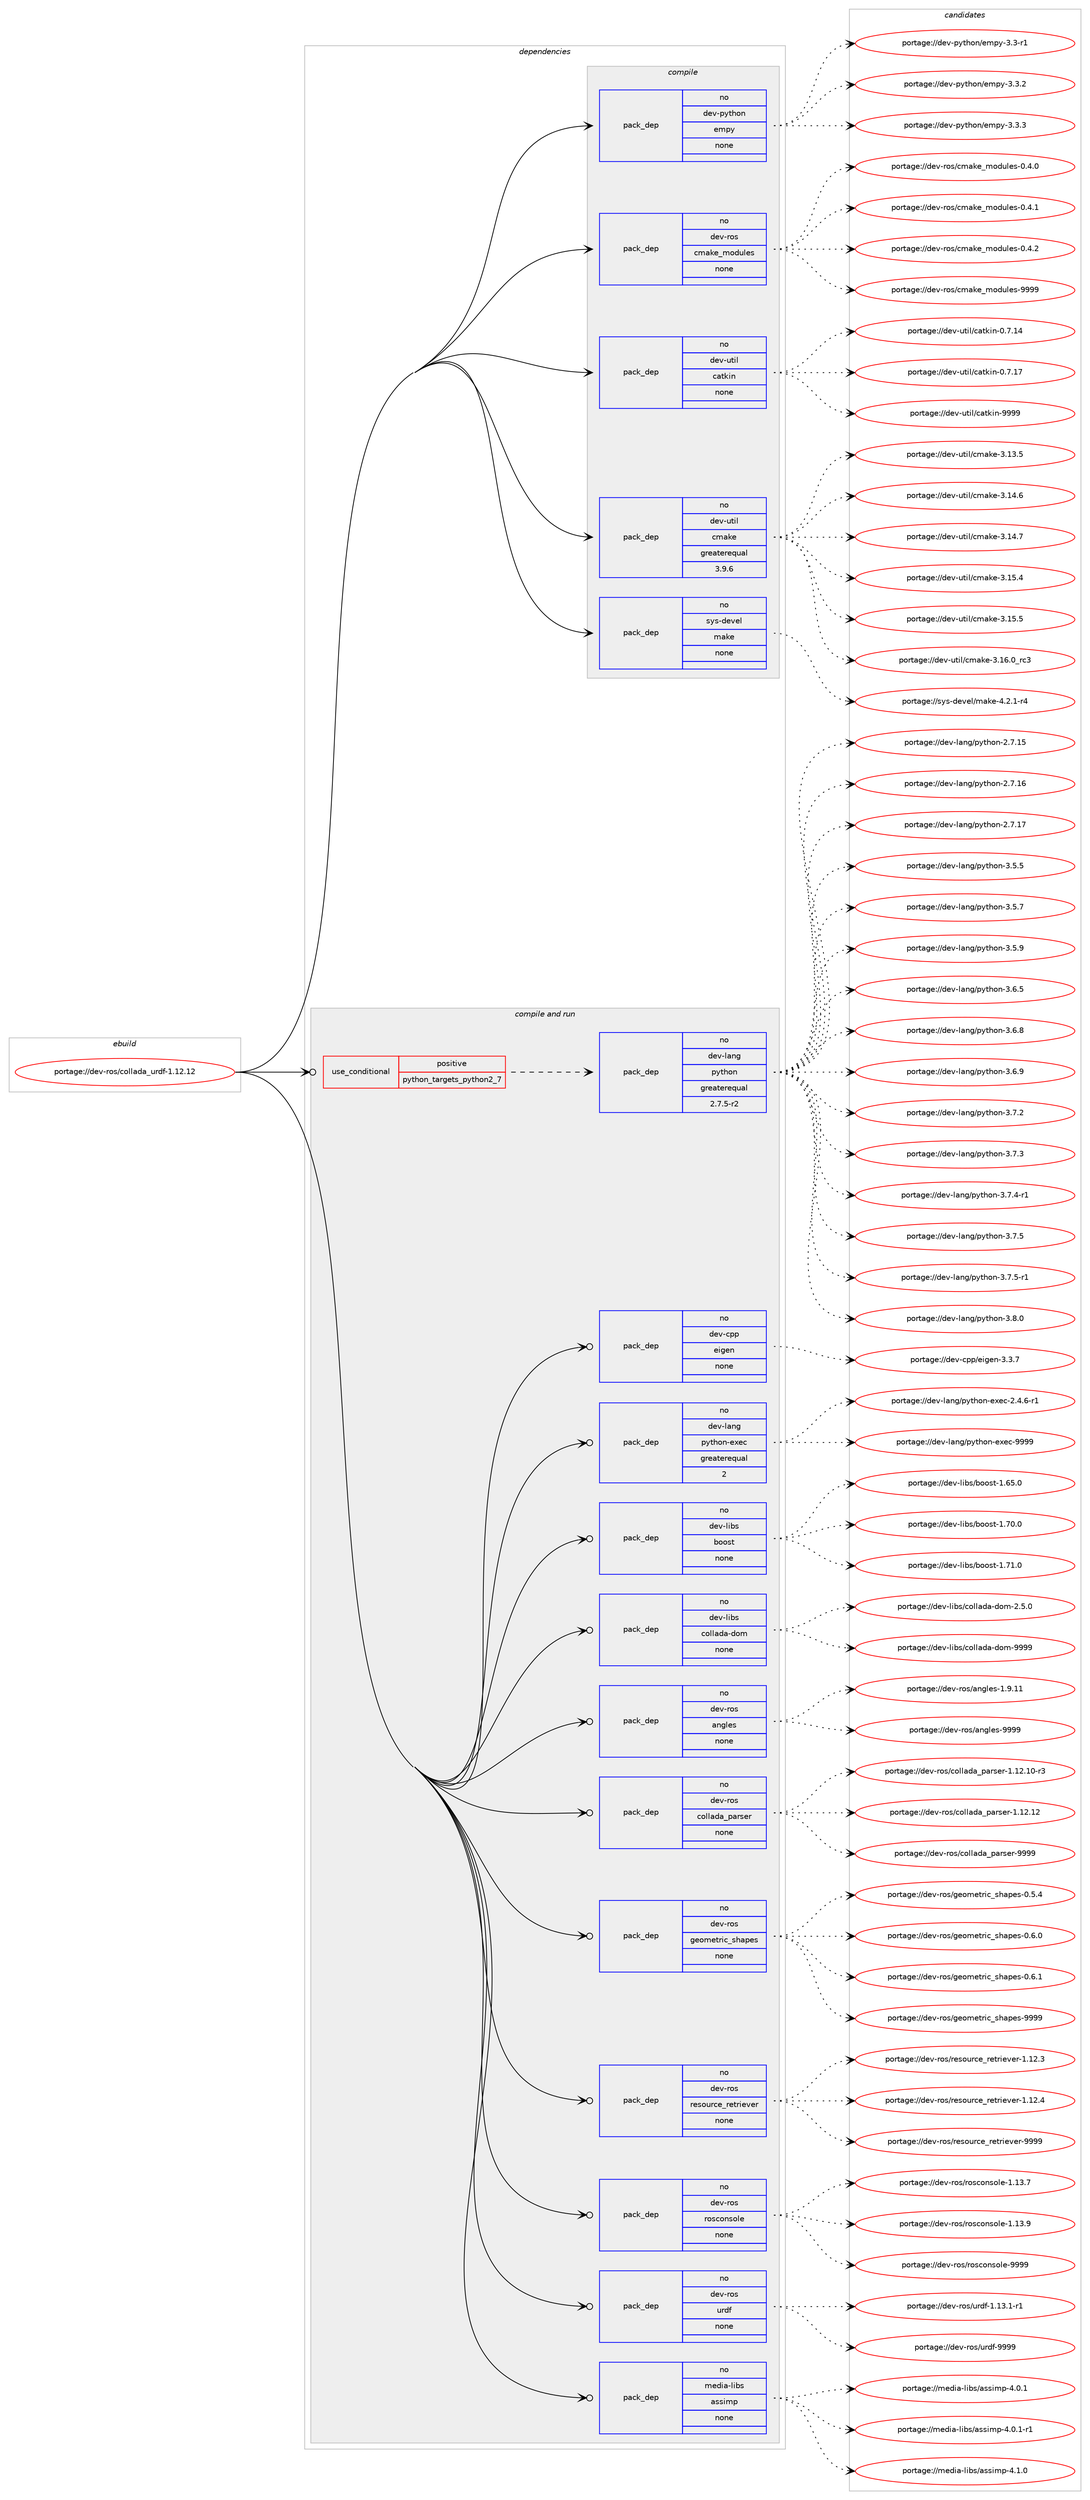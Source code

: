 digraph prolog {

# *************
# Graph options
# *************

newrank=true;
concentrate=true;
compound=true;
graph [rankdir=LR,fontname=Helvetica,fontsize=10,ranksep=1.5];#, ranksep=2.5, nodesep=0.2];
edge  [arrowhead=vee];
node  [fontname=Helvetica,fontsize=10];

# **********
# The ebuild
# **********

subgraph cluster_leftcol {
color=gray;
rank=same;
label=<<i>ebuild</i>>;
id [label="portage://dev-ros/collada_urdf-1.12.12", color=red, width=4, href="../dev-ros/collada_urdf-1.12.12.svg"];
}

# ****************
# The dependencies
# ****************

subgraph cluster_midcol {
color=gray;
label=<<i>dependencies</i>>;
subgraph cluster_compile {
fillcolor="#eeeeee";
style=filled;
label=<<i>compile</i>>;
subgraph pack139118 {
dependency184732 [label=<<TABLE BORDER="0" CELLBORDER="1" CELLSPACING="0" CELLPADDING="4" WIDTH="220"><TR><TD ROWSPAN="6" CELLPADDING="30">pack_dep</TD></TR><TR><TD WIDTH="110">no</TD></TR><TR><TD>dev-python</TD></TR><TR><TD>empy</TD></TR><TR><TD>none</TD></TR><TR><TD></TD></TR></TABLE>>, shape=none, color=blue];
}
id:e -> dependency184732:w [weight=20,style="solid",arrowhead="vee"];
subgraph pack139119 {
dependency184733 [label=<<TABLE BORDER="0" CELLBORDER="1" CELLSPACING="0" CELLPADDING="4" WIDTH="220"><TR><TD ROWSPAN="6" CELLPADDING="30">pack_dep</TD></TR><TR><TD WIDTH="110">no</TD></TR><TR><TD>dev-ros</TD></TR><TR><TD>cmake_modules</TD></TR><TR><TD>none</TD></TR><TR><TD></TD></TR></TABLE>>, shape=none, color=blue];
}
id:e -> dependency184733:w [weight=20,style="solid",arrowhead="vee"];
subgraph pack139120 {
dependency184734 [label=<<TABLE BORDER="0" CELLBORDER="1" CELLSPACING="0" CELLPADDING="4" WIDTH="220"><TR><TD ROWSPAN="6" CELLPADDING="30">pack_dep</TD></TR><TR><TD WIDTH="110">no</TD></TR><TR><TD>dev-util</TD></TR><TR><TD>catkin</TD></TR><TR><TD>none</TD></TR><TR><TD></TD></TR></TABLE>>, shape=none, color=blue];
}
id:e -> dependency184734:w [weight=20,style="solid",arrowhead="vee"];
subgraph pack139121 {
dependency184735 [label=<<TABLE BORDER="0" CELLBORDER="1" CELLSPACING="0" CELLPADDING="4" WIDTH="220"><TR><TD ROWSPAN="6" CELLPADDING="30">pack_dep</TD></TR><TR><TD WIDTH="110">no</TD></TR><TR><TD>dev-util</TD></TR><TR><TD>cmake</TD></TR><TR><TD>greaterequal</TD></TR><TR><TD>3.9.6</TD></TR></TABLE>>, shape=none, color=blue];
}
id:e -> dependency184735:w [weight=20,style="solid",arrowhead="vee"];
subgraph pack139122 {
dependency184736 [label=<<TABLE BORDER="0" CELLBORDER="1" CELLSPACING="0" CELLPADDING="4" WIDTH="220"><TR><TD ROWSPAN="6" CELLPADDING="30">pack_dep</TD></TR><TR><TD WIDTH="110">no</TD></TR><TR><TD>sys-devel</TD></TR><TR><TD>make</TD></TR><TR><TD>none</TD></TR><TR><TD></TD></TR></TABLE>>, shape=none, color=blue];
}
id:e -> dependency184736:w [weight=20,style="solid",arrowhead="vee"];
}
subgraph cluster_compileandrun {
fillcolor="#eeeeee";
style=filled;
label=<<i>compile and run</i>>;
subgraph cond42184 {
dependency184737 [label=<<TABLE BORDER="0" CELLBORDER="1" CELLSPACING="0" CELLPADDING="4"><TR><TD ROWSPAN="3" CELLPADDING="10">use_conditional</TD></TR><TR><TD>positive</TD></TR><TR><TD>python_targets_python2_7</TD></TR></TABLE>>, shape=none, color=red];
subgraph pack139123 {
dependency184738 [label=<<TABLE BORDER="0" CELLBORDER="1" CELLSPACING="0" CELLPADDING="4" WIDTH="220"><TR><TD ROWSPAN="6" CELLPADDING="30">pack_dep</TD></TR><TR><TD WIDTH="110">no</TD></TR><TR><TD>dev-lang</TD></TR><TR><TD>python</TD></TR><TR><TD>greaterequal</TD></TR><TR><TD>2.7.5-r2</TD></TR></TABLE>>, shape=none, color=blue];
}
dependency184737:e -> dependency184738:w [weight=20,style="dashed",arrowhead="vee"];
}
id:e -> dependency184737:w [weight=20,style="solid",arrowhead="odotvee"];
subgraph pack139124 {
dependency184739 [label=<<TABLE BORDER="0" CELLBORDER="1" CELLSPACING="0" CELLPADDING="4" WIDTH="220"><TR><TD ROWSPAN="6" CELLPADDING="30">pack_dep</TD></TR><TR><TD WIDTH="110">no</TD></TR><TR><TD>dev-cpp</TD></TR><TR><TD>eigen</TD></TR><TR><TD>none</TD></TR><TR><TD></TD></TR></TABLE>>, shape=none, color=blue];
}
id:e -> dependency184739:w [weight=20,style="solid",arrowhead="odotvee"];
subgraph pack139125 {
dependency184740 [label=<<TABLE BORDER="0" CELLBORDER="1" CELLSPACING="0" CELLPADDING="4" WIDTH="220"><TR><TD ROWSPAN="6" CELLPADDING="30">pack_dep</TD></TR><TR><TD WIDTH="110">no</TD></TR><TR><TD>dev-lang</TD></TR><TR><TD>python-exec</TD></TR><TR><TD>greaterequal</TD></TR><TR><TD>2</TD></TR></TABLE>>, shape=none, color=blue];
}
id:e -> dependency184740:w [weight=20,style="solid",arrowhead="odotvee"];
subgraph pack139126 {
dependency184741 [label=<<TABLE BORDER="0" CELLBORDER="1" CELLSPACING="0" CELLPADDING="4" WIDTH="220"><TR><TD ROWSPAN="6" CELLPADDING="30">pack_dep</TD></TR><TR><TD WIDTH="110">no</TD></TR><TR><TD>dev-libs</TD></TR><TR><TD>boost</TD></TR><TR><TD>none</TD></TR><TR><TD></TD></TR></TABLE>>, shape=none, color=blue];
}
id:e -> dependency184741:w [weight=20,style="solid",arrowhead="odotvee"];
subgraph pack139127 {
dependency184742 [label=<<TABLE BORDER="0" CELLBORDER="1" CELLSPACING="0" CELLPADDING="4" WIDTH="220"><TR><TD ROWSPAN="6" CELLPADDING="30">pack_dep</TD></TR><TR><TD WIDTH="110">no</TD></TR><TR><TD>dev-libs</TD></TR><TR><TD>collada-dom</TD></TR><TR><TD>none</TD></TR><TR><TD></TD></TR></TABLE>>, shape=none, color=blue];
}
id:e -> dependency184742:w [weight=20,style="solid",arrowhead="odotvee"];
subgraph pack139128 {
dependency184743 [label=<<TABLE BORDER="0" CELLBORDER="1" CELLSPACING="0" CELLPADDING="4" WIDTH="220"><TR><TD ROWSPAN="6" CELLPADDING="30">pack_dep</TD></TR><TR><TD WIDTH="110">no</TD></TR><TR><TD>dev-ros</TD></TR><TR><TD>angles</TD></TR><TR><TD>none</TD></TR><TR><TD></TD></TR></TABLE>>, shape=none, color=blue];
}
id:e -> dependency184743:w [weight=20,style="solid",arrowhead="odotvee"];
subgraph pack139129 {
dependency184744 [label=<<TABLE BORDER="0" CELLBORDER="1" CELLSPACING="0" CELLPADDING="4" WIDTH="220"><TR><TD ROWSPAN="6" CELLPADDING="30">pack_dep</TD></TR><TR><TD WIDTH="110">no</TD></TR><TR><TD>dev-ros</TD></TR><TR><TD>collada_parser</TD></TR><TR><TD>none</TD></TR><TR><TD></TD></TR></TABLE>>, shape=none, color=blue];
}
id:e -> dependency184744:w [weight=20,style="solid",arrowhead="odotvee"];
subgraph pack139130 {
dependency184745 [label=<<TABLE BORDER="0" CELLBORDER="1" CELLSPACING="0" CELLPADDING="4" WIDTH="220"><TR><TD ROWSPAN="6" CELLPADDING="30">pack_dep</TD></TR><TR><TD WIDTH="110">no</TD></TR><TR><TD>dev-ros</TD></TR><TR><TD>geometric_shapes</TD></TR><TR><TD>none</TD></TR><TR><TD></TD></TR></TABLE>>, shape=none, color=blue];
}
id:e -> dependency184745:w [weight=20,style="solid",arrowhead="odotvee"];
subgraph pack139131 {
dependency184746 [label=<<TABLE BORDER="0" CELLBORDER="1" CELLSPACING="0" CELLPADDING="4" WIDTH="220"><TR><TD ROWSPAN="6" CELLPADDING="30">pack_dep</TD></TR><TR><TD WIDTH="110">no</TD></TR><TR><TD>dev-ros</TD></TR><TR><TD>resource_retriever</TD></TR><TR><TD>none</TD></TR><TR><TD></TD></TR></TABLE>>, shape=none, color=blue];
}
id:e -> dependency184746:w [weight=20,style="solid",arrowhead="odotvee"];
subgraph pack139132 {
dependency184747 [label=<<TABLE BORDER="0" CELLBORDER="1" CELLSPACING="0" CELLPADDING="4" WIDTH="220"><TR><TD ROWSPAN="6" CELLPADDING="30">pack_dep</TD></TR><TR><TD WIDTH="110">no</TD></TR><TR><TD>dev-ros</TD></TR><TR><TD>rosconsole</TD></TR><TR><TD>none</TD></TR><TR><TD></TD></TR></TABLE>>, shape=none, color=blue];
}
id:e -> dependency184747:w [weight=20,style="solid",arrowhead="odotvee"];
subgraph pack139133 {
dependency184748 [label=<<TABLE BORDER="0" CELLBORDER="1" CELLSPACING="0" CELLPADDING="4" WIDTH="220"><TR><TD ROWSPAN="6" CELLPADDING="30">pack_dep</TD></TR><TR><TD WIDTH="110">no</TD></TR><TR><TD>dev-ros</TD></TR><TR><TD>urdf</TD></TR><TR><TD>none</TD></TR><TR><TD></TD></TR></TABLE>>, shape=none, color=blue];
}
id:e -> dependency184748:w [weight=20,style="solid",arrowhead="odotvee"];
subgraph pack139134 {
dependency184749 [label=<<TABLE BORDER="0" CELLBORDER="1" CELLSPACING="0" CELLPADDING="4" WIDTH="220"><TR><TD ROWSPAN="6" CELLPADDING="30">pack_dep</TD></TR><TR><TD WIDTH="110">no</TD></TR><TR><TD>media-libs</TD></TR><TR><TD>assimp</TD></TR><TR><TD>none</TD></TR><TR><TD></TD></TR></TABLE>>, shape=none, color=blue];
}
id:e -> dependency184749:w [weight=20,style="solid",arrowhead="odotvee"];
}
subgraph cluster_run {
fillcolor="#eeeeee";
style=filled;
label=<<i>run</i>>;
}
}

# **************
# The candidates
# **************

subgraph cluster_choices {
rank=same;
color=gray;
label=<<i>candidates</i>>;

subgraph choice139118 {
color=black;
nodesep=1;
choiceportage1001011184511212111610411111047101109112121455146514511449 [label="portage://dev-python/empy-3.3-r1", color=red, width=4,href="../dev-python/empy-3.3-r1.svg"];
choiceportage1001011184511212111610411111047101109112121455146514650 [label="portage://dev-python/empy-3.3.2", color=red, width=4,href="../dev-python/empy-3.3.2.svg"];
choiceportage1001011184511212111610411111047101109112121455146514651 [label="portage://dev-python/empy-3.3.3", color=red, width=4,href="../dev-python/empy-3.3.3.svg"];
dependency184732:e -> choiceportage1001011184511212111610411111047101109112121455146514511449:w [style=dotted,weight="100"];
dependency184732:e -> choiceportage1001011184511212111610411111047101109112121455146514650:w [style=dotted,weight="100"];
dependency184732:e -> choiceportage1001011184511212111610411111047101109112121455146514651:w [style=dotted,weight="100"];
}
subgraph choice139119 {
color=black;
nodesep=1;
choiceportage1001011184511411111547991099710710195109111100117108101115454846524648 [label="portage://dev-ros/cmake_modules-0.4.0", color=red, width=4,href="../dev-ros/cmake_modules-0.4.0.svg"];
choiceportage1001011184511411111547991099710710195109111100117108101115454846524649 [label="portage://dev-ros/cmake_modules-0.4.1", color=red, width=4,href="../dev-ros/cmake_modules-0.4.1.svg"];
choiceportage1001011184511411111547991099710710195109111100117108101115454846524650 [label="portage://dev-ros/cmake_modules-0.4.2", color=red, width=4,href="../dev-ros/cmake_modules-0.4.2.svg"];
choiceportage10010111845114111115479910997107101951091111001171081011154557575757 [label="portage://dev-ros/cmake_modules-9999", color=red, width=4,href="../dev-ros/cmake_modules-9999.svg"];
dependency184733:e -> choiceportage1001011184511411111547991099710710195109111100117108101115454846524648:w [style=dotted,weight="100"];
dependency184733:e -> choiceportage1001011184511411111547991099710710195109111100117108101115454846524649:w [style=dotted,weight="100"];
dependency184733:e -> choiceportage1001011184511411111547991099710710195109111100117108101115454846524650:w [style=dotted,weight="100"];
dependency184733:e -> choiceportage10010111845114111115479910997107101951091111001171081011154557575757:w [style=dotted,weight="100"];
}
subgraph choice139120 {
color=black;
nodesep=1;
choiceportage1001011184511711610510847999711610710511045484655464952 [label="portage://dev-util/catkin-0.7.14", color=red, width=4,href="../dev-util/catkin-0.7.14.svg"];
choiceportage1001011184511711610510847999711610710511045484655464955 [label="portage://dev-util/catkin-0.7.17", color=red, width=4,href="../dev-util/catkin-0.7.17.svg"];
choiceportage100101118451171161051084799971161071051104557575757 [label="portage://dev-util/catkin-9999", color=red, width=4,href="../dev-util/catkin-9999.svg"];
dependency184734:e -> choiceportage1001011184511711610510847999711610710511045484655464952:w [style=dotted,weight="100"];
dependency184734:e -> choiceportage1001011184511711610510847999711610710511045484655464955:w [style=dotted,weight="100"];
dependency184734:e -> choiceportage100101118451171161051084799971161071051104557575757:w [style=dotted,weight="100"];
}
subgraph choice139121 {
color=black;
nodesep=1;
choiceportage1001011184511711610510847991099710710145514649514653 [label="portage://dev-util/cmake-3.13.5", color=red, width=4,href="../dev-util/cmake-3.13.5.svg"];
choiceportage1001011184511711610510847991099710710145514649524654 [label="portage://dev-util/cmake-3.14.6", color=red, width=4,href="../dev-util/cmake-3.14.6.svg"];
choiceportage1001011184511711610510847991099710710145514649524655 [label="portage://dev-util/cmake-3.14.7", color=red, width=4,href="../dev-util/cmake-3.14.7.svg"];
choiceportage1001011184511711610510847991099710710145514649534652 [label="portage://dev-util/cmake-3.15.4", color=red, width=4,href="../dev-util/cmake-3.15.4.svg"];
choiceportage1001011184511711610510847991099710710145514649534653 [label="portage://dev-util/cmake-3.15.5", color=red, width=4,href="../dev-util/cmake-3.15.5.svg"];
choiceportage1001011184511711610510847991099710710145514649544648951149951 [label="portage://dev-util/cmake-3.16.0_rc3", color=red, width=4,href="../dev-util/cmake-3.16.0_rc3.svg"];
dependency184735:e -> choiceportage1001011184511711610510847991099710710145514649514653:w [style=dotted,weight="100"];
dependency184735:e -> choiceportage1001011184511711610510847991099710710145514649524654:w [style=dotted,weight="100"];
dependency184735:e -> choiceportage1001011184511711610510847991099710710145514649524655:w [style=dotted,weight="100"];
dependency184735:e -> choiceportage1001011184511711610510847991099710710145514649534652:w [style=dotted,weight="100"];
dependency184735:e -> choiceportage1001011184511711610510847991099710710145514649534653:w [style=dotted,weight="100"];
dependency184735:e -> choiceportage1001011184511711610510847991099710710145514649544648951149951:w [style=dotted,weight="100"];
}
subgraph choice139122 {
color=black;
nodesep=1;
choiceportage1151211154510010111810110847109971071014552465046494511452 [label="portage://sys-devel/make-4.2.1-r4", color=red, width=4,href="../sys-devel/make-4.2.1-r4.svg"];
dependency184736:e -> choiceportage1151211154510010111810110847109971071014552465046494511452:w [style=dotted,weight="100"];
}
subgraph choice139123 {
color=black;
nodesep=1;
choiceportage10010111845108971101034711212111610411111045504655464953 [label="portage://dev-lang/python-2.7.15", color=red, width=4,href="../dev-lang/python-2.7.15.svg"];
choiceportage10010111845108971101034711212111610411111045504655464954 [label="portage://dev-lang/python-2.7.16", color=red, width=4,href="../dev-lang/python-2.7.16.svg"];
choiceportage10010111845108971101034711212111610411111045504655464955 [label="portage://dev-lang/python-2.7.17", color=red, width=4,href="../dev-lang/python-2.7.17.svg"];
choiceportage100101118451089711010347112121116104111110455146534653 [label="portage://dev-lang/python-3.5.5", color=red, width=4,href="../dev-lang/python-3.5.5.svg"];
choiceportage100101118451089711010347112121116104111110455146534655 [label="portage://dev-lang/python-3.5.7", color=red, width=4,href="../dev-lang/python-3.5.7.svg"];
choiceportage100101118451089711010347112121116104111110455146534657 [label="portage://dev-lang/python-3.5.9", color=red, width=4,href="../dev-lang/python-3.5.9.svg"];
choiceportage100101118451089711010347112121116104111110455146544653 [label="portage://dev-lang/python-3.6.5", color=red, width=4,href="../dev-lang/python-3.6.5.svg"];
choiceportage100101118451089711010347112121116104111110455146544656 [label="portage://dev-lang/python-3.6.8", color=red, width=4,href="../dev-lang/python-3.6.8.svg"];
choiceportage100101118451089711010347112121116104111110455146544657 [label="portage://dev-lang/python-3.6.9", color=red, width=4,href="../dev-lang/python-3.6.9.svg"];
choiceportage100101118451089711010347112121116104111110455146554650 [label="portage://dev-lang/python-3.7.2", color=red, width=4,href="../dev-lang/python-3.7.2.svg"];
choiceportage100101118451089711010347112121116104111110455146554651 [label="portage://dev-lang/python-3.7.3", color=red, width=4,href="../dev-lang/python-3.7.3.svg"];
choiceportage1001011184510897110103471121211161041111104551465546524511449 [label="portage://dev-lang/python-3.7.4-r1", color=red, width=4,href="../dev-lang/python-3.7.4-r1.svg"];
choiceportage100101118451089711010347112121116104111110455146554653 [label="portage://dev-lang/python-3.7.5", color=red, width=4,href="../dev-lang/python-3.7.5.svg"];
choiceportage1001011184510897110103471121211161041111104551465546534511449 [label="portage://dev-lang/python-3.7.5-r1", color=red, width=4,href="../dev-lang/python-3.7.5-r1.svg"];
choiceportage100101118451089711010347112121116104111110455146564648 [label="portage://dev-lang/python-3.8.0", color=red, width=4,href="../dev-lang/python-3.8.0.svg"];
dependency184738:e -> choiceportage10010111845108971101034711212111610411111045504655464953:w [style=dotted,weight="100"];
dependency184738:e -> choiceportage10010111845108971101034711212111610411111045504655464954:w [style=dotted,weight="100"];
dependency184738:e -> choiceportage10010111845108971101034711212111610411111045504655464955:w [style=dotted,weight="100"];
dependency184738:e -> choiceportage100101118451089711010347112121116104111110455146534653:w [style=dotted,weight="100"];
dependency184738:e -> choiceportage100101118451089711010347112121116104111110455146534655:w [style=dotted,weight="100"];
dependency184738:e -> choiceportage100101118451089711010347112121116104111110455146534657:w [style=dotted,weight="100"];
dependency184738:e -> choiceportage100101118451089711010347112121116104111110455146544653:w [style=dotted,weight="100"];
dependency184738:e -> choiceportage100101118451089711010347112121116104111110455146544656:w [style=dotted,weight="100"];
dependency184738:e -> choiceportage100101118451089711010347112121116104111110455146544657:w [style=dotted,weight="100"];
dependency184738:e -> choiceportage100101118451089711010347112121116104111110455146554650:w [style=dotted,weight="100"];
dependency184738:e -> choiceportage100101118451089711010347112121116104111110455146554651:w [style=dotted,weight="100"];
dependency184738:e -> choiceportage1001011184510897110103471121211161041111104551465546524511449:w [style=dotted,weight="100"];
dependency184738:e -> choiceportage100101118451089711010347112121116104111110455146554653:w [style=dotted,weight="100"];
dependency184738:e -> choiceportage1001011184510897110103471121211161041111104551465546534511449:w [style=dotted,weight="100"];
dependency184738:e -> choiceportage100101118451089711010347112121116104111110455146564648:w [style=dotted,weight="100"];
}
subgraph choice139124 {
color=black;
nodesep=1;
choiceportage100101118459911211247101105103101110455146514655 [label="portage://dev-cpp/eigen-3.3.7", color=red, width=4,href="../dev-cpp/eigen-3.3.7.svg"];
dependency184739:e -> choiceportage100101118459911211247101105103101110455146514655:w [style=dotted,weight="100"];
}
subgraph choice139125 {
color=black;
nodesep=1;
choiceportage10010111845108971101034711212111610411111045101120101994550465246544511449 [label="portage://dev-lang/python-exec-2.4.6-r1", color=red, width=4,href="../dev-lang/python-exec-2.4.6-r1.svg"];
choiceportage10010111845108971101034711212111610411111045101120101994557575757 [label="portage://dev-lang/python-exec-9999", color=red, width=4,href="../dev-lang/python-exec-9999.svg"];
dependency184740:e -> choiceportage10010111845108971101034711212111610411111045101120101994550465246544511449:w [style=dotted,weight="100"];
dependency184740:e -> choiceportage10010111845108971101034711212111610411111045101120101994557575757:w [style=dotted,weight="100"];
}
subgraph choice139126 {
color=black;
nodesep=1;
choiceportage1001011184510810598115479811111111511645494654534648 [label="portage://dev-libs/boost-1.65.0", color=red, width=4,href="../dev-libs/boost-1.65.0.svg"];
choiceportage1001011184510810598115479811111111511645494655484648 [label="portage://dev-libs/boost-1.70.0", color=red, width=4,href="../dev-libs/boost-1.70.0.svg"];
choiceportage1001011184510810598115479811111111511645494655494648 [label="portage://dev-libs/boost-1.71.0", color=red, width=4,href="../dev-libs/boost-1.71.0.svg"];
dependency184741:e -> choiceportage1001011184510810598115479811111111511645494654534648:w [style=dotted,weight="100"];
dependency184741:e -> choiceportage1001011184510810598115479811111111511645494655484648:w [style=dotted,weight="100"];
dependency184741:e -> choiceportage1001011184510810598115479811111111511645494655494648:w [style=dotted,weight="100"];
}
subgraph choice139127 {
color=black;
nodesep=1;
choiceportage10010111845108105981154799111108108971009745100111109455046534648 [label="portage://dev-libs/collada-dom-2.5.0", color=red, width=4,href="../dev-libs/collada-dom-2.5.0.svg"];
choiceportage100101118451081059811547991111081089710097451001111094557575757 [label="portage://dev-libs/collada-dom-9999", color=red, width=4,href="../dev-libs/collada-dom-9999.svg"];
dependency184742:e -> choiceportage10010111845108105981154799111108108971009745100111109455046534648:w [style=dotted,weight="100"];
dependency184742:e -> choiceportage100101118451081059811547991111081089710097451001111094557575757:w [style=dotted,weight="100"];
}
subgraph choice139128 {
color=black;
nodesep=1;
choiceportage10010111845114111115479711010310810111545494657464949 [label="portage://dev-ros/angles-1.9.11", color=red, width=4,href="../dev-ros/angles-1.9.11.svg"];
choiceportage1001011184511411111547971101031081011154557575757 [label="portage://dev-ros/angles-9999", color=red, width=4,href="../dev-ros/angles-9999.svg"];
dependency184743:e -> choiceportage10010111845114111115479711010310810111545494657464949:w [style=dotted,weight="100"];
dependency184743:e -> choiceportage1001011184511411111547971101031081011154557575757:w [style=dotted,weight="100"];
}
subgraph choice139129 {
color=black;
nodesep=1;
choiceportage1001011184511411111547991111081089710097951129711411510111445494649504649484511451 [label="portage://dev-ros/collada_parser-1.12.10-r3", color=red, width=4,href="../dev-ros/collada_parser-1.12.10-r3.svg"];
choiceportage100101118451141111154799111108108971009795112971141151011144549464950464950 [label="portage://dev-ros/collada_parser-1.12.12", color=red, width=4,href="../dev-ros/collada_parser-1.12.12.svg"];
choiceportage100101118451141111154799111108108971009795112971141151011144557575757 [label="portage://dev-ros/collada_parser-9999", color=red, width=4,href="../dev-ros/collada_parser-9999.svg"];
dependency184744:e -> choiceportage1001011184511411111547991111081089710097951129711411510111445494649504649484511451:w [style=dotted,weight="100"];
dependency184744:e -> choiceportage100101118451141111154799111108108971009795112971141151011144549464950464950:w [style=dotted,weight="100"];
dependency184744:e -> choiceportage100101118451141111154799111108108971009795112971141151011144557575757:w [style=dotted,weight="100"];
}
subgraph choice139130 {
color=black;
nodesep=1;
choiceportage1001011184511411111547103101111109101116114105999511510497112101115454846534652 [label="portage://dev-ros/geometric_shapes-0.5.4", color=red, width=4,href="../dev-ros/geometric_shapes-0.5.4.svg"];
choiceportage1001011184511411111547103101111109101116114105999511510497112101115454846544648 [label="portage://dev-ros/geometric_shapes-0.6.0", color=red, width=4,href="../dev-ros/geometric_shapes-0.6.0.svg"];
choiceportage1001011184511411111547103101111109101116114105999511510497112101115454846544649 [label="portage://dev-ros/geometric_shapes-0.6.1", color=red, width=4,href="../dev-ros/geometric_shapes-0.6.1.svg"];
choiceportage10010111845114111115471031011111091011161141059995115104971121011154557575757 [label="portage://dev-ros/geometric_shapes-9999", color=red, width=4,href="../dev-ros/geometric_shapes-9999.svg"];
dependency184745:e -> choiceportage1001011184511411111547103101111109101116114105999511510497112101115454846534652:w [style=dotted,weight="100"];
dependency184745:e -> choiceportage1001011184511411111547103101111109101116114105999511510497112101115454846544648:w [style=dotted,weight="100"];
dependency184745:e -> choiceportage1001011184511411111547103101111109101116114105999511510497112101115454846544649:w [style=dotted,weight="100"];
dependency184745:e -> choiceportage10010111845114111115471031011111091011161141059995115104971121011154557575757:w [style=dotted,weight="100"];
}
subgraph choice139131 {
color=black;
nodesep=1;
choiceportage1001011184511411111547114101115111117114991019511410111611410510111810111445494649504651 [label="portage://dev-ros/resource_retriever-1.12.3", color=red, width=4,href="../dev-ros/resource_retriever-1.12.3.svg"];
choiceportage1001011184511411111547114101115111117114991019511410111611410510111810111445494649504652 [label="portage://dev-ros/resource_retriever-1.12.4", color=red, width=4,href="../dev-ros/resource_retriever-1.12.4.svg"];
choiceportage100101118451141111154711410111511111711499101951141011161141051011181011144557575757 [label="portage://dev-ros/resource_retriever-9999", color=red, width=4,href="../dev-ros/resource_retriever-9999.svg"];
dependency184746:e -> choiceportage1001011184511411111547114101115111117114991019511410111611410510111810111445494649504651:w [style=dotted,weight="100"];
dependency184746:e -> choiceportage1001011184511411111547114101115111117114991019511410111611410510111810111445494649504652:w [style=dotted,weight="100"];
dependency184746:e -> choiceportage100101118451141111154711410111511111711499101951141011161141051011181011144557575757:w [style=dotted,weight="100"];
}
subgraph choice139132 {
color=black;
nodesep=1;
choiceportage10010111845114111115471141111159911111011511110810145494649514655 [label="portage://dev-ros/rosconsole-1.13.7", color=red, width=4,href="../dev-ros/rosconsole-1.13.7.svg"];
choiceportage10010111845114111115471141111159911111011511110810145494649514657 [label="portage://dev-ros/rosconsole-1.13.9", color=red, width=4,href="../dev-ros/rosconsole-1.13.9.svg"];
choiceportage1001011184511411111547114111115991111101151111081014557575757 [label="portage://dev-ros/rosconsole-9999", color=red, width=4,href="../dev-ros/rosconsole-9999.svg"];
dependency184747:e -> choiceportage10010111845114111115471141111159911111011511110810145494649514655:w [style=dotted,weight="100"];
dependency184747:e -> choiceportage10010111845114111115471141111159911111011511110810145494649514657:w [style=dotted,weight="100"];
dependency184747:e -> choiceportage1001011184511411111547114111115991111101151111081014557575757:w [style=dotted,weight="100"];
}
subgraph choice139133 {
color=black;
nodesep=1;
choiceportage1001011184511411111547117114100102454946495146494511449 [label="portage://dev-ros/urdf-1.13.1-r1", color=red, width=4,href="../dev-ros/urdf-1.13.1-r1.svg"];
choiceportage10010111845114111115471171141001024557575757 [label="portage://dev-ros/urdf-9999", color=red, width=4,href="../dev-ros/urdf-9999.svg"];
dependency184748:e -> choiceportage1001011184511411111547117114100102454946495146494511449:w [style=dotted,weight="100"];
dependency184748:e -> choiceportage10010111845114111115471171141001024557575757:w [style=dotted,weight="100"];
}
subgraph choice139134 {
color=black;
nodesep=1;
choiceportage1091011001059745108105981154797115115105109112455246484649 [label="portage://media-libs/assimp-4.0.1", color=red, width=4,href="../media-libs/assimp-4.0.1.svg"];
choiceportage10910110010597451081059811547971151151051091124552464846494511449 [label="portage://media-libs/assimp-4.0.1-r1", color=red, width=4,href="../media-libs/assimp-4.0.1-r1.svg"];
choiceportage1091011001059745108105981154797115115105109112455246494648 [label="portage://media-libs/assimp-4.1.0", color=red, width=4,href="../media-libs/assimp-4.1.0.svg"];
dependency184749:e -> choiceportage1091011001059745108105981154797115115105109112455246484649:w [style=dotted,weight="100"];
dependency184749:e -> choiceportage10910110010597451081059811547971151151051091124552464846494511449:w [style=dotted,weight="100"];
dependency184749:e -> choiceportage1091011001059745108105981154797115115105109112455246494648:w [style=dotted,weight="100"];
}
}

}
